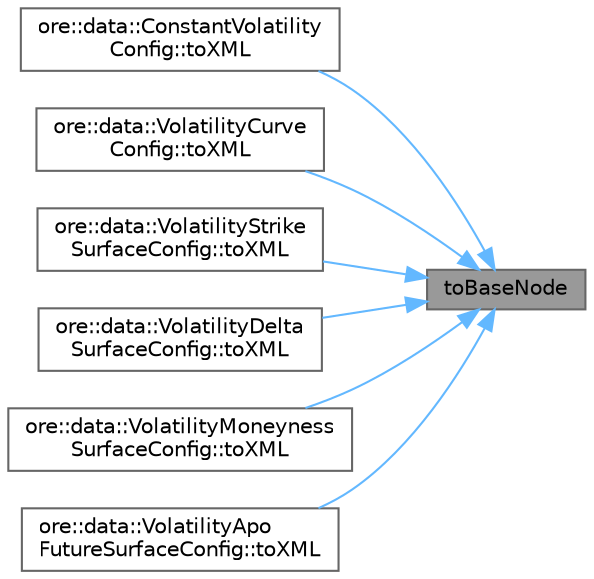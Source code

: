 digraph "toBaseNode"
{
 // INTERACTIVE_SVG=YES
 // LATEX_PDF_SIZE
  bgcolor="transparent";
  edge [fontname=Helvetica,fontsize=10,labelfontname=Helvetica,labelfontsize=10];
  node [fontname=Helvetica,fontsize=10,shape=box,height=0.2,width=0.4];
  rankdir="RL";
  Node1 [label="toBaseNode",height=0.2,width=0.4,color="gray40", fillcolor="grey60", style="filled", fontcolor="black",tooltip=" "];
  Node1 -> Node2 [dir="back",color="steelblue1",style="solid"];
  Node2 [label="ore::data::ConstantVolatility\lConfig::toXML",height=0.2,width=0.4,color="grey40", fillcolor="white", style="filled",URL="$classore_1_1data_1_1_constant_volatility_config.html#a5ab84b4972e623b734fc13becbf7902e",tooltip=" "];
  Node1 -> Node3 [dir="back",color="steelblue1",style="solid"];
  Node3 [label="ore::data::VolatilityCurve\lConfig::toXML",height=0.2,width=0.4,color="grey40", fillcolor="white", style="filled",URL="$classore_1_1data_1_1_volatility_curve_config.html#a5ab84b4972e623b734fc13becbf7902e",tooltip=" "];
  Node1 -> Node4 [dir="back",color="steelblue1",style="solid"];
  Node4 [label="ore::data::VolatilityStrike\lSurfaceConfig::toXML",height=0.2,width=0.4,color="grey40", fillcolor="white", style="filled",URL="$classore_1_1data_1_1_volatility_strike_surface_config.html#a5ab84b4972e623b734fc13becbf7902e",tooltip=" "];
  Node1 -> Node5 [dir="back",color="steelblue1",style="solid"];
  Node5 [label="ore::data::VolatilityDelta\lSurfaceConfig::toXML",height=0.2,width=0.4,color="grey40", fillcolor="white", style="filled",URL="$classore_1_1data_1_1_volatility_delta_surface_config.html#a5ab84b4972e623b734fc13becbf7902e",tooltip=" "];
  Node1 -> Node6 [dir="back",color="steelblue1",style="solid"];
  Node6 [label="ore::data::VolatilityMoneyness\lSurfaceConfig::toXML",height=0.2,width=0.4,color="grey40", fillcolor="white", style="filled",URL="$classore_1_1data_1_1_volatility_moneyness_surface_config.html#a5ab84b4972e623b734fc13becbf7902e",tooltip=" "];
  Node1 -> Node7 [dir="back",color="steelblue1",style="solid"];
  Node7 [label="ore::data::VolatilityApo\lFutureSurfaceConfig::toXML",height=0.2,width=0.4,color="grey40", fillcolor="white", style="filled",URL="$classore_1_1data_1_1_volatility_apo_future_surface_config.html#a5ab84b4972e623b734fc13becbf7902e",tooltip=" "];
}
